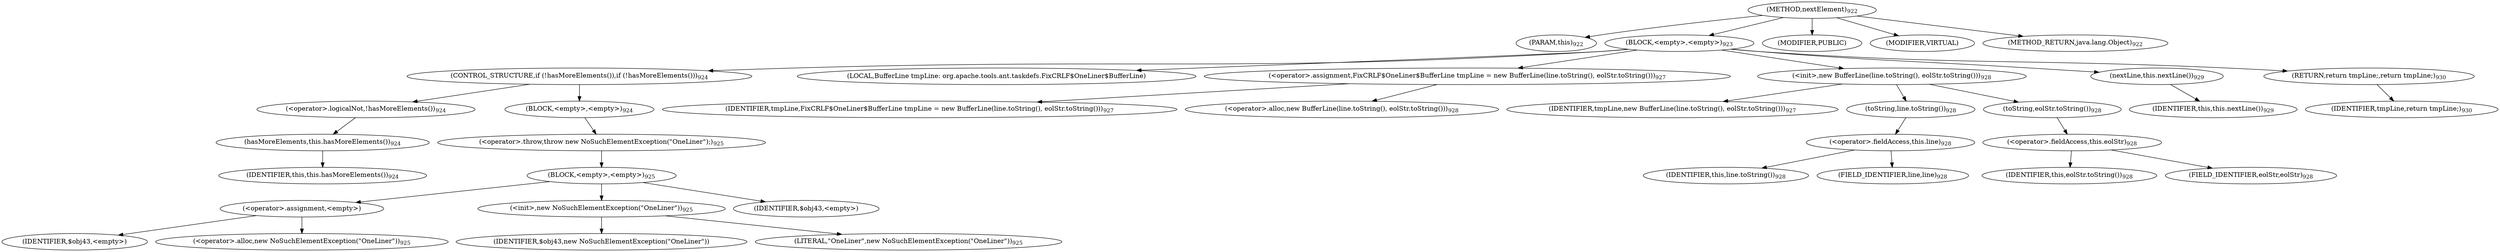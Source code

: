 digraph "nextElement" {  
"2373" [label = <(METHOD,nextElement)<SUB>922</SUB>> ]
"50" [label = <(PARAM,this)<SUB>922</SUB>> ]
"2374" [label = <(BLOCK,&lt;empty&gt;,&lt;empty&gt;)<SUB>923</SUB>> ]
"2375" [label = <(CONTROL_STRUCTURE,if (!hasMoreElements()),if (!hasMoreElements()))<SUB>924</SUB>> ]
"2376" [label = <(&lt;operator&gt;.logicalNot,!hasMoreElements())<SUB>924</SUB>> ]
"2377" [label = <(hasMoreElements,this.hasMoreElements())<SUB>924</SUB>> ]
"49" [label = <(IDENTIFIER,this,this.hasMoreElements())<SUB>924</SUB>> ]
"2378" [label = <(BLOCK,&lt;empty&gt;,&lt;empty&gt;)<SUB>924</SUB>> ]
"2379" [label = <(&lt;operator&gt;.throw,throw new NoSuchElementException(&quot;OneLiner&quot;);)<SUB>925</SUB>> ]
"2380" [label = <(BLOCK,&lt;empty&gt;,&lt;empty&gt;)<SUB>925</SUB>> ]
"2381" [label = <(&lt;operator&gt;.assignment,&lt;empty&gt;)> ]
"2382" [label = <(IDENTIFIER,$obj43,&lt;empty&gt;)> ]
"2383" [label = <(&lt;operator&gt;.alloc,new NoSuchElementException(&quot;OneLiner&quot;))<SUB>925</SUB>> ]
"2384" [label = <(&lt;init&gt;,new NoSuchElementException(&quot;OneLiner&quot;))<SUB>925</SUB>> ]
"2385" [label = <(IDENTIFIER,$obj43,new NoSuchElementException(&quot;OneLiner&quot;))> ]
"2386" [label = <(LITERAL,&quot;OneLiner&quot;,new NoSuchElementException(&quot;OneLiner&quot;))<SUB>925</SUB>> ]
"2387" [label = <(IDENTIFIER,$obj43,&lt;empty&gt;)> ]
"52" [label = <(LOCAL,BufferLine tmpLine: org.apache.tools.ant.taskdefs.FixCRLF$OneLiner$BufferLine)> ]
"2388" [label = <(&lt;operator&gt;.assignment,FixCRLF$OneLiner$BufferLine tmpLine = new BufferLine(line.toString(), eolStr.toString()))<SUB>927</SUB>> ]
"2389" [label = <(IDENTIFIER,tmpLine,FixCRLF$OneLiner$BufferLine tmpLine = new BufferLine(line.toString(), eolStr.toString()))<SUB>927</SUB>> ]
"2390" [label = <(&lt;operator&gt;.alloc,new BufferLine(line.toString(), eolStr.toString()))<SUB>928</SUB>> ]
"2391" [label = <(&lt;init&gt;,new BufferLine(line.toString(), eolStr.toString()))<SUB>928</SUB>> ]
"51" [label = <(IDENTIFIER,tmpLine,new BufferLine(line.toString(), eolStr.toString()))<SUB>927</SUB>> ]
"2392" [label = <(toString,line.toString())<SUB>928</SUB>> ]
"2393" [label = <(&lt;operator&gt;.fieldAccess,this.line)<SUB>928</SUB>> ]
"2394" [label = <(IDENTIFIER,this,line.toString())<SUB>928</SUB>> ]
"2395" [label = <(FIELD_IDENTIFIER,line,line)<SUB>928</SUB>> ]
"2396" [label = <(toString,eolStr.toString())<SUB>928</SUB>> ]
"2397" [label = <(&lt;operator&gt;.fieldAccess,this.eolStr)<SUB>928</SUB>> ]
"2398" [label = <(IDENTIFIER,this,eolStr.toString())<SUB>928</SUB>> ]
"2399" [label = <(FIELD_IDENTIFIER,eolStr,eolStr)<SUB>928</SUB>> ]
"2400" [label = <(nextLine,this.nextLine())<SUB>929</SUB>> ]
"53" [label = <(IDENTIFIER,this,this.nextLine())<SUB>929</SUB>> ]
"2401" [label = <(RETURN,return tmpLine;,return tmpLine;)<SUB>930</SUB>> ]
"2402" [label = <(IDENTIFIER,tmpLine,return tmpLine;)<SUB>930</SUB>> ]
"2403" [label = <(MODIFIER,PUBLIC)> ]
"2404" [label = <(MODIFIER,VIRTUAL)> ]
"2405" [label = <(METHOD_RETURN,java.lang.Object)<SUB>922</SUB>> ]
  "2373" -> "50" 
  "2373" -> "2374" 
  "2373" -> "2403" 
  "2373" -> "2404" 
  "2373" -> "2405" 
  "2374" -> "2375" 
  "2374" -> "52" 
  "2374" -> "2388" 
  "2374" -> "2391" 
  "2374" -> "2400" 
  "2374" -> "2401" 
  "2375" -> "2376" 
  "2375" -> "2378" 
  "2376" -> "2377" 
  "2377" -> "49" 
  "2378" -> "2379" 
  "2379" -> "2380" 
  "2380" -> "2381" 
  "2380" -> "2384" 
  "2380" -> "2387" 
  "2381" -> "2382" 
  "2381" -> "2383" 
  "2384" -> "2385" 
  "2384" -> "2386" 
  "2388" -> "2389" 
  "2388" -> "2390" 
  "2391" -> "51" 
  "2391" -> "2392" 
  "2391" -> "2396" 
  "2392" -> "2393" 
  "2393" -> "2394" 
  "2393" -> "2395" 
  "2396" -> "2397" 
  "2397" -> "2398" 
  "2397" -> "2399" 
  "2400" -> "53" 
  "2401" -> "2402" 
}
